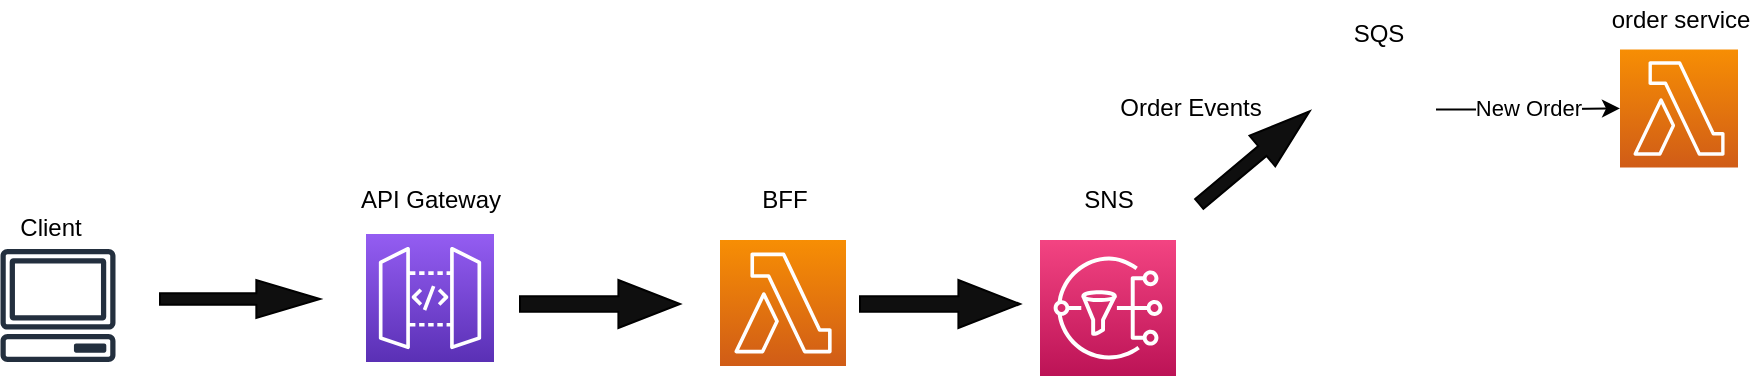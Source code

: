 <mxfile version="13.6.2" type="github">
  <diagram id="tcz3aTWAC30-OBeXaM83" name="Page-1">
    <mxGraphModel dx="1106" dy="1060" grid="1" gridSize="10" guides="1" tooltips="1" connect="1" arrows="1" fold="1" page="1" pageScale="1" pageWidth="827" pageHeight="1169" math="0" shadow="0">
      <root>
        <mxCell id="0" />
        <mxCell id="1" parent="0" />
        <mxCell id="wo2wBc4n8cHvYzIf5kkk-1" value="" style="outlineConnect=0;fontColor=#232F3E;gradientColor=#F34482;gradientDirection=north;fillColor=#BC1356;strokeColor=#ffffff;dashed=0;verticalLabelPosition=bottom;verticalAlign=top;align=center;html=1;fontSize=12;fontStyle=0;aspect=fixed;shape=mxgraph.aws4.resourceIcon;resIcon=mxgraph.aws4.sns;" vertex="1" parent="1">
          <mxGeometry x="530" y="770" width="68" height="68" as="geometry" />
        </mxCell>
        <mxCell id="wo2wBc4n8cHvYzIf5kkk-2" value="SNS" style="text;html=1;align=center;verticalAlign=middle;resizable=0;points=[];autosize=1;" vertex="1" parent="1">
          <mxGeometry x="544" y="740" width="40" height="20" as="geometry" />
        </mxCell>
        <mxCell id="wo2wBc4n8cHvYzIf5kkk-4" value="SQS" style="text;html=1;align=center;verticalAlign=middle;resizable=0;points=[];autosize=1;" vertex="1" parent="1">
          <mxGeometry x="679" y="657" width="40" height="20" as="geometry" />
        </mxCell>
        <mxCell id="wo2wBc4n8cHvYzIf5kkk-5" value="" style="outlineConnect=0;fontColor=#232F3E;gradientColor=#F78E04;gradientDirection=north;fillColor=#D05C17;strokeColor=#ffffff;dashed=0;verticalLabelPosition=bottom;verticalAlign=top;align=center;html=1;fontSize=12;fontStyle=0;aspect=fixed;shape=mxgraph.aws4.resourceIcon;resIcon=mxgraph.aws4.lambda;" vertex="1" parent="1">
          <mxGeometry x="820" y="674.74" width="59" height="59" as="geometry" />
        </mxCell>
        <mxCell id="wo2wBc4n8cHvYzIf5kkk-6" value="order service" style="text;html=1;align=center;verticalAlign=middle;resizable=0;points=[];autosize=1;" vertex="1" parent="1">
          <mxGeometry x="809.5" y="650" width="80" height="20" as="geometry" />
        </mxCell>
        <mxCell id="wo2wBc4n8cHvYzIf5kkk-7" value="" style="outlineConnect=0;fontColor=#232F3E;gradientColor=#F78E04;gradientDirection=north;fillColor=#D05C17;strokeColor=#ffffff;dashed=0;verticalLabelPosition=bottom;verticalAlign=top;align=center;html=1;fontSize=12;fontStyle=0;aspect=fixed;shape=mxgraph.aws4.resourceIcon;resIcon=mxgraph.aws4.lambda;" vertex="1" parent="1">
          <mxGeometry x="370" y="770" width="63" height="63" as="geometry" />
        </mxCell>
        <mxCell id="wo2wBc4n8cHvYzIf5kkk-8" value="BFF" style="text;html=1;align=center;verticalAlign=middle;resizable=0;points=[];autosize=1;" vertex="1" parent="1">
          <mxGeometry x="381.5" y="740" width="40" height="20" as="geometry" />
        </mxCell>
        <mxCell id="wo2wBc4n8cHvYzIf5kkk-9" value="" style="outlineConnect=0;fontColor=#232F3E;gradientColor=#945DF2;gradientDirection=north;fillColor=#5A30B5;strokeColor=#ffffff;dashed=0;verticalLabelPosition=bottom;verticalAlign=top;align=center;html=1;fontSize=12;fontStyle=0;aspect=fixed;shape=mxgraph.aws4.resourceIcon;resIcon=mxgraph.aws4.api_gateway;" vertex="1" parent="1">
          <mxGeometry x="193" y="767" width="64" height="64" as="geometry" />
        </mxCell>
        <mxCell id="wo2wBc4n8cHvYzIf5kkk-10" value="API Gateway" style="text;html=1;align=center;verticalAlign=middle;resizable=0;points=[];autosize=1;" vertex="1" parent="1">
          <mxGeometry x="180" y="740" width="90" height="20" as="geometry" />
        </mxCell>
        <mxCell id="wo2wBc4n8cHvYzIf5kkk-11" value="" style="outlineConnect=0;fontColor=#232F3E;gradientColor=none;fillColor=#232F3E;strokeColor=none;dashed=0;verticalLabelPosition=bottom;verticalAlign=top;align=center;html=1;fontSize=12;fontStyle=0;aspect=fixed;pointerEvents=1;shape=mxgraph.aws4.client;" vertex="1" parent="1">
          <mxGeometry x="10" y="774.49" width="58" height="56.51" as="geometry" />
        </mxCell>
        <mxCell id="wo2wBc4n8cHvYzIf5kkk-25" value="New Order" style="edgeStyle=orthogonalEdgeStyle;rounded=0;orthogonalLoop=1;jettySize=auto;html=1;" edge="1" parent="1" source="wo2wBc4n8cHvYzIf5kkk-12" target="wo2wBc4n8cHvYzIf5kkk-5">
          <mxGeometry relative="1" as="geometry" />
        </mxCell>
        <mxCell id="wo2wBc4n8cHvYzIf5kkk-12" value="" style="shape=image;html=1;verticalAlign=top;verticalLabelPosition=bottom;labelBackgroundColor=#ffffff;imageAspect=0;aspect=fixed;image=https://cdn2.iconfinder.com/data/icons/amazon-aws-stencils/100/App_Services_copy_Amazon_SQS_Queue-128.png" vertex="1" parent="1">
          <mxGeometry x="670" y="675.74" width="58" height="58" as="geometry" />
        </mxCell>
        <mxCell id="wo2wBc4n8cHvYzIf5kkk-13" value="Client" style="text;html=1;align=center;verticalAlign=middle;resizable=0;points=[];autosize=1;" vertex="1" parent="1">
          <mxGeometry x="10" y="753.74" width="50" height="20" as="geometry" />
        </mxCell>
        <mxCell id="wo2wBc4n8cHvYzIf5kkk-21" value="" style="html=1;shadow=0;dashed=0;align=center;verticalAlign=middle;shape=mxgraph.arrows2.arrow;dy=0.68;dx=30.8;notch=0;fillColor=#0F0F0F;" vertex="1" parent="1">
          <mxGeometry x="440" y="790" width="80" height="24" as="geometry" />
        </mxCell>
        <mxCell id="wo2wBc4n8cHvYzIf5kkk-22" value="" style="html=1;shadow=0;dashed=0;align=center;verticalAlign=middle;shape=mxgraph.arrows2.arrow;dy=0.68;dx=30.8;notch=0;fillColor=#0F0F0F;" vertex="1" parent="1">
          <mxGeometry x="270" y="790" width="80" height="24" as="geometry" />
        </mxCell>
        <mxCell id="wo2wBc4n8cHvYzIf5kkk-23" value="" style="html=1;shadow=0;dashed=0;align=center;verticalAlign=middle;shape=mxgraph.arrows2.arrow;dy=0.7;dx=31.83;notch=0;fillColor=#0F0F0F;" vertex="1" parent="1">
          <mxGeometry x="90" y="790" width="80" height="19" as="geometry" />
        </mxCell>
        <mxCell id="wo2wBc4n8cHvYzIf5kkk-24" value="" style="html=1;shadow=0;dashed=0;align=center;verticalAlign=middle;shape=mxgraph.arrows2.arrow;dy=0.68;dx=30.8;notch=0;fillColor=#0F0F0F;rotation=-40;" vertex="1" parent="1">
          <mxGeometry x="601.21" y="718.83" width="72" height="20" as="geometry" />
        </mxCell>
        <mxCell id="wo2wBc4n8cHvYzIf5kkk-26" value="Order Events" style="text;html=1;align=center;verticalAlign=middle;resizable=0;points=[];autosize=1;" vertex="1" parent="1">
          <mxGeometry x="560" y="694.24" width="90" height="20" as="geometry" />
        </mxCell>
      </root>
    </mxGraphModel>
  </diagram>
</mxfile>
